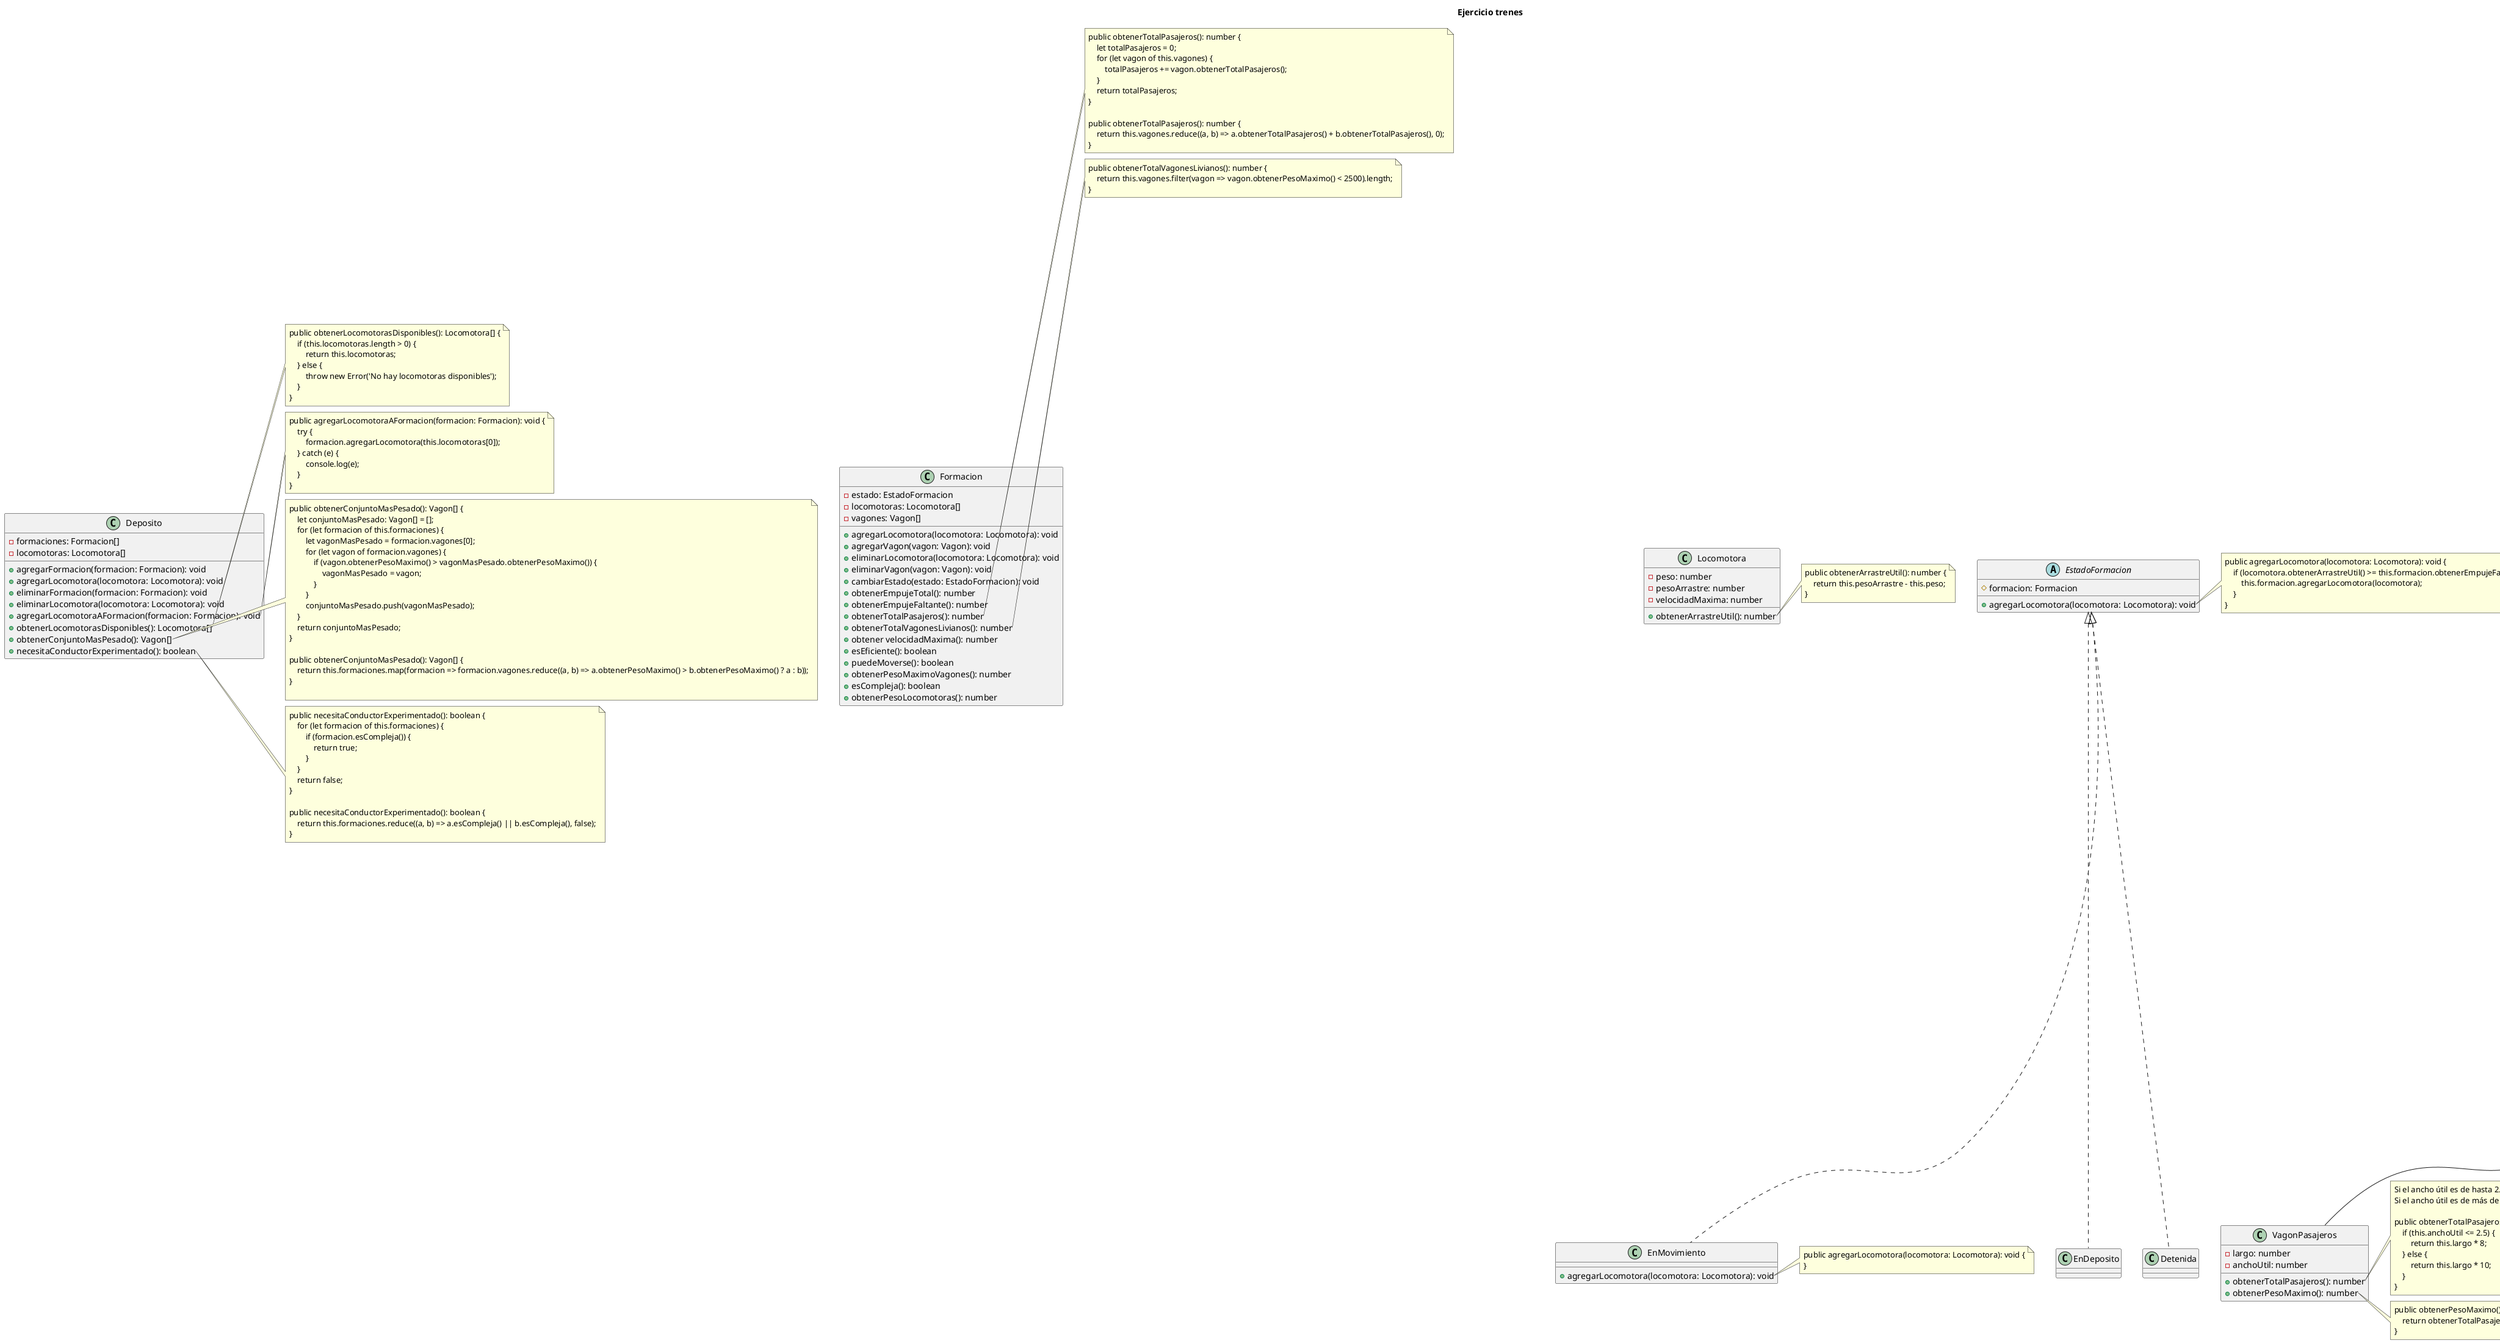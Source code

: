 @startuml

title "Ejercicio trenes"

class Deposito {
    ' Tiene formaciones
    ' Tiene locomotoras
    - formaciones: Formacion[]
    - locomotoras: Locomotora[]

    + agregarFormacion(formacion: Formacion): void
    + agregarLocomotora(locomotora: Locomotora): void
    + eliminarFormacion(formacion: Formacion): void
    + eliminarLocomotora(locomotora: Locomotora): void
    + agregarLocomotoraAFormacion(formacion: Formacion): void
    + obtenerLocomotorasDisponibles(): Locomotora[]
    + obtenerConjuntoMasPesado(): Vagon[]
    + necesitaConductorExperimentado(): boolean

    ' Punto 7
    ' 7. Dado un depósito, el conjunto formado por el vagón más pesado de cada formación; se espera un conjunto de vagones.
    ' Punto 8
    ' 8. Si un depósito necesita un conductor experimentado. Un depósito necesita un conductor experimentado si alguna de sus formaciones es compleja. 
}

note right of Deposito::obtenerLocomotorasDisponibles
    public obtenerLocomotorasDisponibles(): Locomotora[] {
        if (this.locomotoras.length > 0) {
            return this.locomotoras;
        } else {
            throw new Error('No hay locomotoras disponibles');
        }
    }
end note

note right of Deposito::agregarLocomotoraAFormacion
    public agregarLocomotoraAFormacion(formacion: Formacion): void {
        try {
            formacion.agregarLocomotora(this.locomotoras[0]);
        } catch (e) {
            console.log(e);
        }
    }
end note

note right of Deposito::obtenerConjuntoMasPesado
    public obtenerConjuntoMasPesado(): Vagon[] {
        let conjuntoMasPesado: Vagon[] = [];
        for (let formacion of this.formaciones) {
            let vagonMasPesado = formacion.vagones[0];
            for (let vagon of formacion.vagones) {
                if (vagon.obtenerPesoMaximo() > vagonMasPesado.obtenerPesoMaximo()) {
                    vagonMasPesado = vagon;
                }
            }
            conjuntoMasPesado.push(vagonMasPesado);
        }
        return conjuntoMasPesado;
    }

    ' con Reduce
    public obtenerConjuntoMasPesado(): Vagon[] {
        return this.formaciones.map(formacion => formacion.vagones.reduce((a, b) => a.obtenerPesoMaximo() > b.obtenerPesoMaximo() ? a : b));
    }

    ' Map y Reduce hacen:
    ' reduce: para cada formación, obtiene el vagon más pesado
    ' map: devuelve un array con los vagones más pesados
end note

note right of Deposito::necesitaConductorExperimentado
    public necesitaConductorExperimentado(): boolean {
        for (let formacion of this.formaciones) {
            if (formacion.esCompleja()) {
                return true;
            }
        }
        return false;
    }

    ' con Reduce
    public necesitaConductorExperimentado(): boolean {
        return this.formaciones.reduce((a, b) => a.esCompleja() || b.esCompleja(), false);
    }
end note

class Formacion {
    ' Tiene una o varias locomotoras
    ' Tiene uno o varios vagones
    - estado: EstadoFormacion
    - locomotoras: Locomotora[]
    - vagones: Vagon[]

    + agregarLocomotora(locomotora: Locomotora): void
    + agregarVagon(vagon: Vagon): void
    + eliminarLocomotora(locomotora: Locomotora): void
    + eliminarVagon(vagon: Vagon): void
    + cambiarEstado(estado: EstadoFormacion): void
    + obtenerEmpujeTotal(): number
    + obtenerEmpujeFaltante(): number
    + obtenerTotalPasajeros(): number
    + obtenerTotalVagonesLivianos(): number
    + obtener velocidadMaxima(): number
    + esEficiente(): boolean
    + puedeMoverse(): boolean
    + obtenerPesoMaximoVagones(): number
    + esCompleja(): boolean
    + obtenerPesoLocomotoras(): number
}

note right of Formacion::obtenerTotalPasajeros
    ' Punto 1
    ' El total de pasajeros que puede transportar una formación
    public obtenerTotalPasajeros(): number {
        let totalPasajeros = 0;
        for (let vagon of this.vagones) {
            totalPasajeros += vagon.obtenerTotalPasajeros();
        }
        return totalPasajeros;
    }

    ' con Reduce
    public obtenerTotalPasajeros(): number {
        return this.vagones.reduce((a, b) => a.obtenerTotalPasajeros() + b.obtenerTotalPasajeros(), 0);
    }
end note

note right of Formacion::obtenerTotalVagonesLivianos
    ' Punto 2
    ' Cuántos vagones livianos tiene una formación; un vagón es liviano si su peso máximo es menor a 2500 kg
    public obtenerTotalVagonesLivianos(): number {
        return this.vagones.filter(vagon => vagon.obtenerPesoMaximo() < 2500).length;
    }
end note

note right of Formacion::obtenerVelocidadMaxima
    ' Punto 3
    ' La velocidad máxima de una formación, que es el mínimo entre las velocidades máximas de las locomotoras.
    public obtenerVelocidadMaxima(): number {
        let velocidadMaxima = this.locomotoras[0].velocidadMaxima;
        for (let locomotora of this.locomotoras) {
            if (locomotora.velocidadMaxima < velocidadMaxima) {
                velocidadMaxima = locomotora.velocidadMaxima;
            }
        }
        return velocidadMaxima;
    }

    ' con Reduce
    public obtenerVelocidadMaxima(): number {
        return this.locomotoras.reduce((a, b) => a.velocidadMaxima < b.velocidadMaxima ? a : b).velocidadMaxima;
    }
end note

note right of Formacion::esEficiente
    ' Punto 4
    ' Si una formación es eficiente; es eficiente si cada una de sus locomotoras arrastra, al menos, 5 veces su peso (el de la locomotora misma).
    public esEficiente(): boolean {
        for (let locomotora of this.locomotoras) {
            if (formacion.obtenerEmpujeTotal() > locomotora.peso * 5) {
                return false;
            }
        }
        return true;
    }

    ' con Reduce
    public esEficiente(): boolean {
        return this.locomotoras.reduce((a, b) => formacion.obtenerEmpujeTotal() <= b.peso * 5, true);
    }
end note

note right of Formacion::puedeMoverse
    ' Punto 5
    ' Si una formación puede moverse. Una formación puede moverse si el arrastre útil total de las locomotoras es mayor o igual al peso máximo total de los vagones.
    public puedeMoverse(): boolean {
        for (let locomotora of this.locomotoras) {
            if (locomotora.obtenerArrastreUtil() < this.obtenerEmpujeFaltante()) {
                return false;
            }
        }
        return true;
    }

    ' con Reduce
    public puedeMoverse(): boolean {
        return this.locomotoras.reduce((a, b) => b.obtenerArrastreUtil() >= this.obtenerEmpujeFaltante(), true);
    }
end note

note right of Formacion::obtenerPesoMaximoVagones
    ' Punto 6
    ' Cuántos kilos de empuje le faltan a una formación para poder moverse, que es: 0 si ya se puede mover, y (peso máximo total de los vagones – arrastre útil total de las locomotoras) en caso contrario.
    public obtenerPesoMaximoVagones(): number {
        let pesoMaximoVagones = 0;
        for (let vagon of this.vagones) {
            pesoMaximoVagones += vagon.obtenerPesoMaximo();
        }
        return pesoMaximoVagones;
    }
    ' con Reduce
    public obtenerPesoMaximoVagones(): number {
        return this.vagones.reduce((a, b) => a.obtenerPesoMaximo() + b.obtenerPesoMaximo(), 0);
    }
end note

note right of Formacion::obtenerEmpujeTotal
    public obtenerEmpujeTotal(): number {
        let empujeTotal = 0;
        for (let locomotora of this.locomotoras) {
            empujeTotal += locomotora.obtenerArrastreUtil();
        }
        return empujeTotal;
    }

    ' con Reduce
    public obtenerEmpujeTotal(): number {
        return this.locomotoras.reduce((a, b) => a.obtenerArrastreUtil() + b.obtenerArrastreUtil(), 0);
    }
end note

note right of Formacion::obtenerEmpujeFaltante
    public obtenerEmpujeFaltante(): number {
        if (this.puedeMoverse()) {
            return 0;
        }
        return this.obtenerPesoMaximoVagones() - this.obtenerEmpujeTotal();
    }
end note

note right of Formacion::obtenerPesoLocomotoras
    public obtenerPesoLocomotoras(): number {
        let pesoLocomotoras = 0;
        for (let locomotora of this.locomotoras) {
            pesoLocomotoras += locomotora.peso;
        }
        return pesoLocomotoras;
    }

    ' con Reduce
    public obtenerPesoLocomotoras(): number {
        return this.locomotoras.reduce((a, b) => a.peso + b.peso, 0);
    }
end note

note right of Formacion::esCompleja
    ' Punto 8
    ' Una formación es compleja si: tiene más de 20 unidades (sumando locomotoras y vagones), o el peso total (sumando locomotoras y vagones) es de más de 10000 kg.
    public esCompleja(): boolean {
        return this.locomotoras.length + this.vagones.length > 20 || this.obtenerPesoMaximoVagones() + this.obtenerPesoLocomotoras() > 10000;
    }
end note

class Locomotora {
    ' Por ejemplo, puedo tener una locomotora que pesa 1000 kg, puede arrastrar hasta 12000 kg, y su velocidad máxima es de 80 km/h. Obviamente se tiene que arrastrar a ella misma, entonces no le puedo cargar 12000 kg de vagones, solamente 11000; diremos que este es su “arrastre útil”.
    - peso: number
    - pesoArrastre: number
    - velocidadMaxima: number

    ' Una locomotora puede ser agregada a una formación sólo si la formación se encuentra en el depósito detenida o en depósito. Si la formación ya está en movimiento no se debe hacer nada.
    + obtenerArrastreUtil(): number
}

note right of Locomotora::obtenerArrastreUtil
    public obtenerArrastreUtil(): number {
        return this.pesoArrastre - this.peso;
    }
end note

abstract class EstadoFormacion {
    # formacion: Formacion
    ' Puede ser enDeposito, enMovimiento, detenida

    + agregarLocomotora(locomotora: Locomotora): void
}

note right of EstadoFormacion::agregarLocomotora
    public agregarLocomotora(locomotora: Locomotora): void {
        if (locomotora.obtenerArrastreUtil() >= this.formacion.obtenerEmpujeFaltante()) {
            this.formacion.agregarLocomotora(locomotora);
        }
    }
end note

class EnDeposito implements EstadoFormacion {
    ' Puede ser agregada a una formación
}

class EnMovimiento implements EstadoFormacion {
    ' No puede ser agregada a una formación
    + agregarLocomotora(locomotora: Locomotora): void
}

note right of EnMovimiento::agregarLocomotora
    public agregarLocomotora(locomotora: Locomotora): void {
        ' No hace nada
    }
end note

class Detenida implements EstadoFormacion {
    ' Puede ser agregada a una formación
}

abstract class Vagon {
    + obtenerTotalPasajeros(): number
    + obtenerCargaMaxima(): number
    + abstract obtenerPesoMaximo(): number
}

note right of Vagon::obtenerTotalPasajeros
    public obtenerTotalPasajeros(): number {
        return 0;
    }
end note

note right of Vagon::obtenerCargaMaxima
    public obtenerCargaMaxima(): number {
        return 0;
    }
end note

class VagonPasajeros extends Vagon {
    ' Tiene un número de asientos
    - largo: number
    - anchoUtil: number

    + obtenerTotalPasajeros(): number
    + obtenerPesoMaximo(): number
}

note right of VagonPasajeros::obtenerTotalPasajeros
    Si el ancho útil es de hasta 2.5 metros: metros de largo * 8.
    Si el ancho útil es de más de 2.5 metros: metros de largo * 10.

    public obtenerTotalPasajeros(): number {
        if (this.anchoUtil <= 2.5) {
            return this.largo * 8;
        } else {
            return this.largo * 10;
        }
    }
end note

note right of VagonPasajeros::obtenerPesoMaximo
    public obtenerPesoMaximo(): number {
        return obtenerTotalPasajeros() * 80;
    }
end note

class VagonCarga extends Vagon{
    ' Tiene un peso máximo
    - cargaMaxima: number

    + obtenerCargaMaxima(): number
    + obtenerPesoMaximo(): number
}

note right of VagonCarga::obtenerCargaMaxima
    public obtenerCargaMaxima(): number {
        return this.cargaMaxima;
    }
end note

note right of VagonCarga::obtenerPesoMaximo
    public obtenerPesoMaximo(): number {
        return this.cargaMaxima + 160;
    }
end note

@enduml